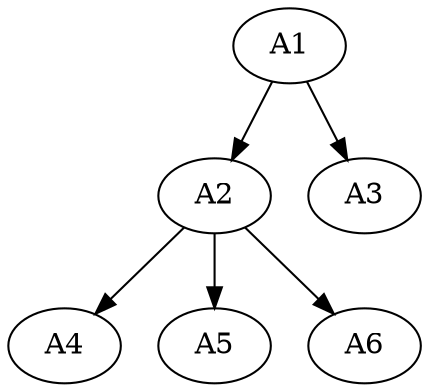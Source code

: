 digraph tree {
    "A1";
    "A2";
    "A4";
    "A5";
    "A6";
    "A3";
    "A1" -> "A2";
    "A1" -> "A3";
    "A2" -> "A4";
    "A2" -> "A5";
    "A2" -> "A6";
}
